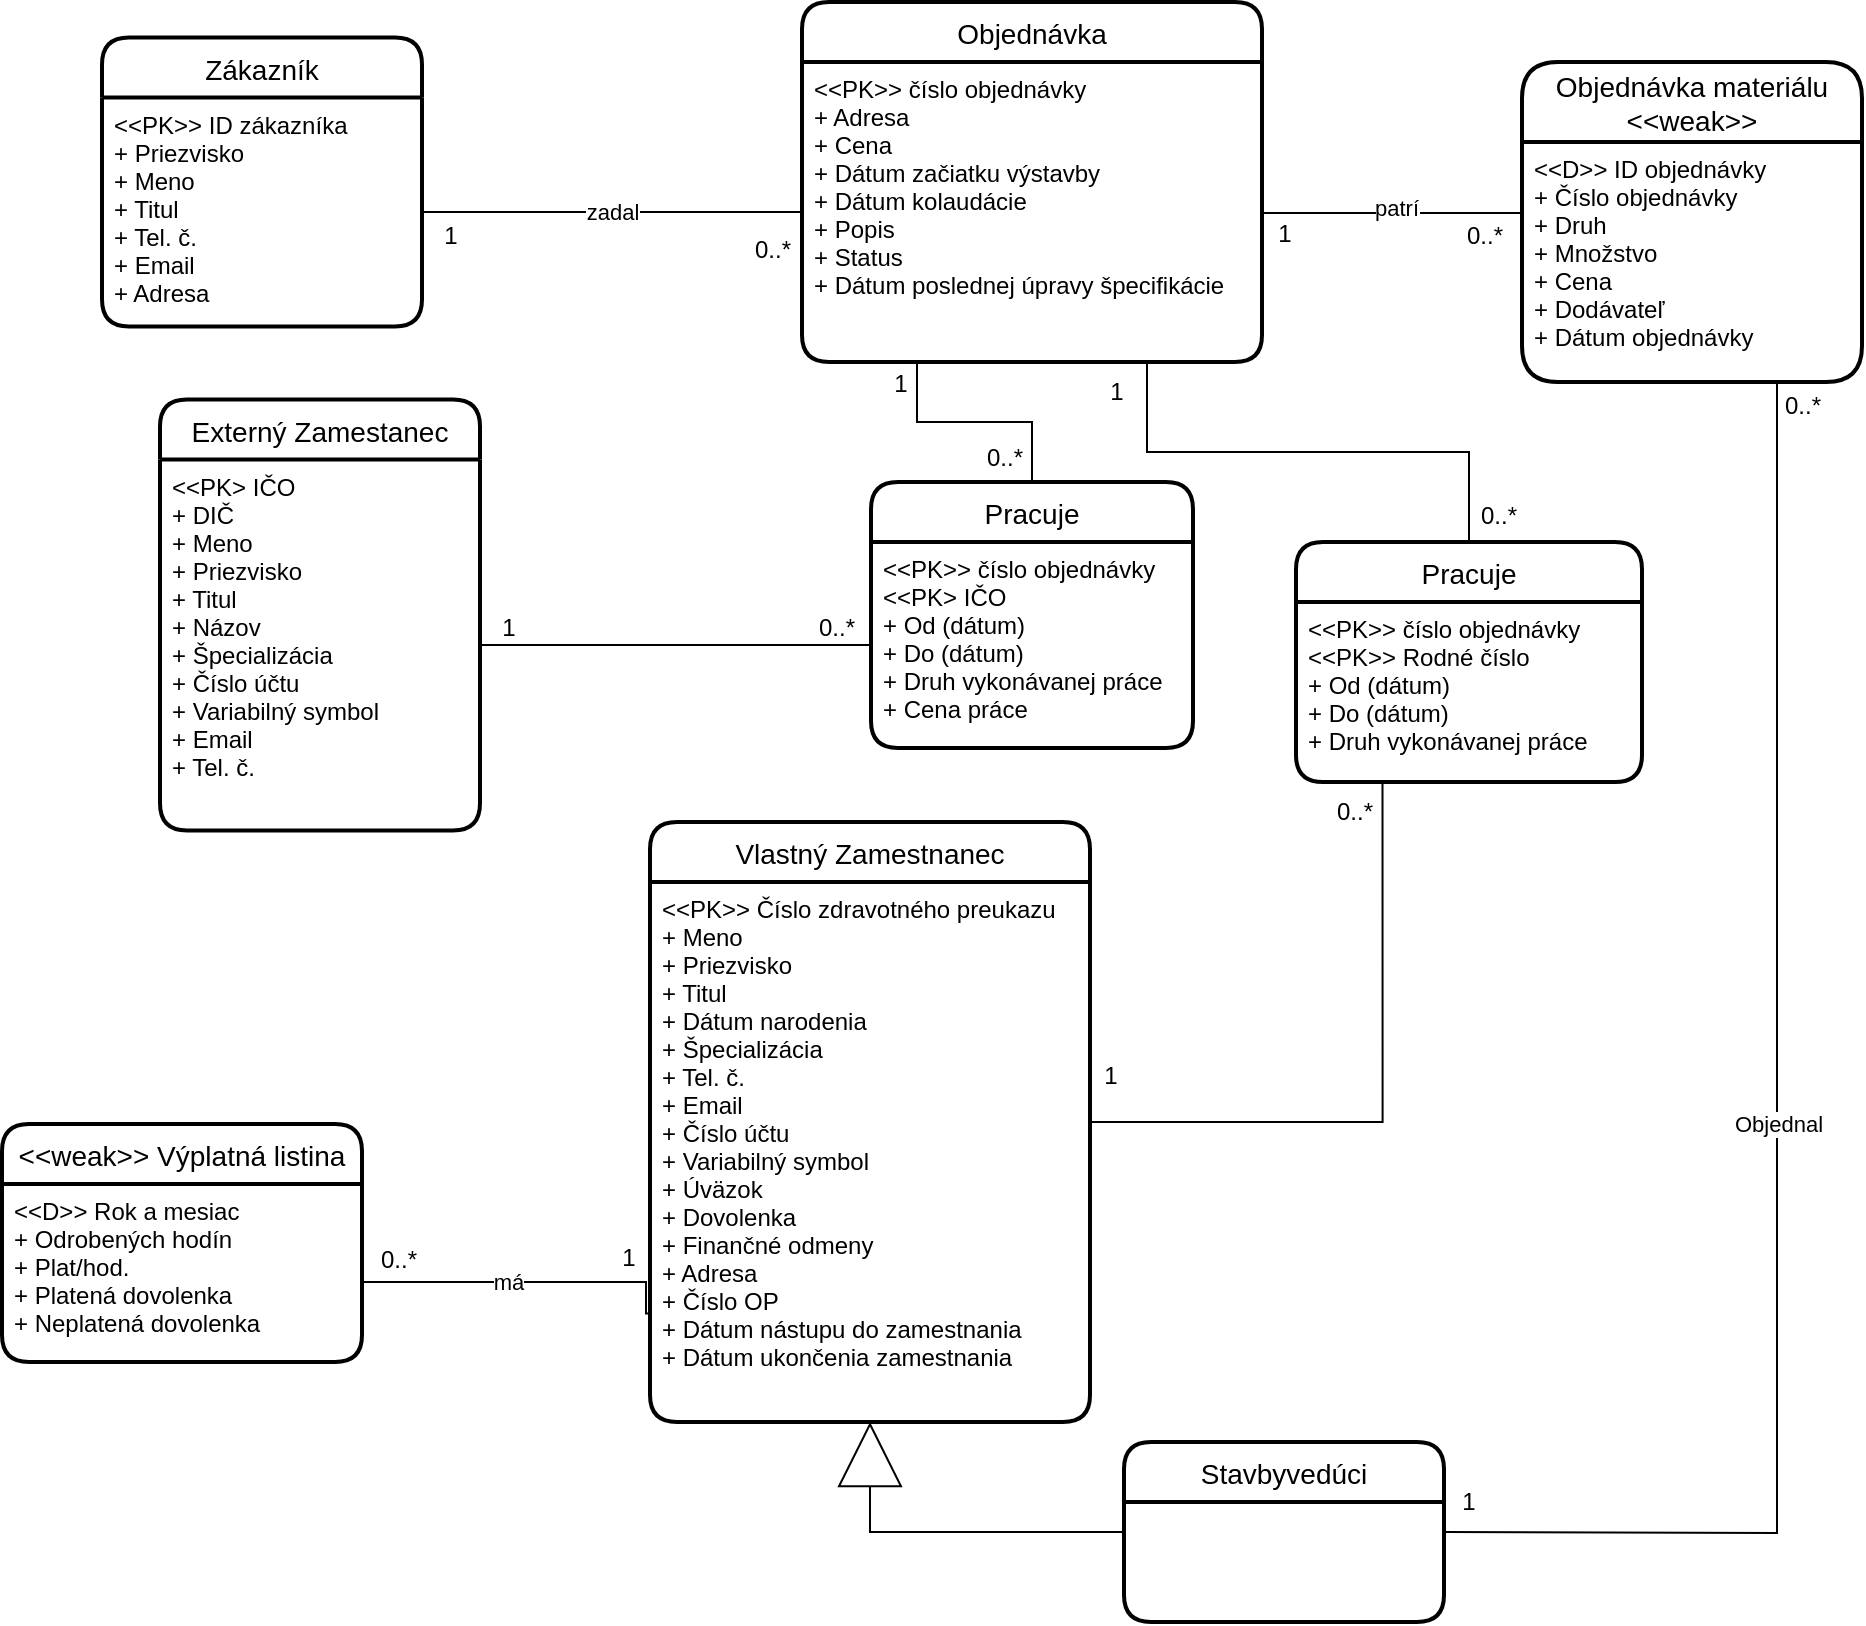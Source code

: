 <mxfile version="21.0.2" type="device"><diagram id="R2lEEEUBdFMjLlhIrx00" name="Page-1"><mxGraphModel dx="1148" dy="1527" grid="1" gridSize="10" guides="1" tooltips="1" connect="1" arrows="1" fold="1" page="1" pageScale="1" pageWidth="1100" pageHeight="850" math="0" shadow="0" extFonts="Permanent Marker^https://fonts.googleapis.com/css?family=Permanent+Marker"><root><mxCell id="0"/><mxCell id="1" parent="0"/><mxCell id="WbRXhTfq1AzP6aYUdEvd-15" value="Zákazník" style="swimlane;childLayout=stackLayout;horizontal=1;startSize=30;horizontalStack=0;rounded=1;fontSize=14;fontStyle=0;strokeWidth=2;resizeParent=0;resizeLast=1;shadow=0;dashed=0;align=center;" parent="1" vertex="1"><mxGeometry x="110" y="17.75" width="160" height="144.5" as="geometry"/></mxCell><mxCell id="WbRXhTfq1AzP6aYUdEvd-16" value="&lt;&lt;PK&gt;&gt; ID zákazníka&#10;+ Priezvisko&#10;+ Meno&#10;+ Titul&#10;+ Tel. č.&#10;+ Email&#10;+ Adresa" style="align=left;strokeColor=none;fillColor=none;spacingLeft=4;fontSize=12;verticalAlign=top;resizable=0;rotatable=0;part=1;" parent="WbRXhTfq1AzP6aYUdEvd-15" vertex="1"><mxGeometry y="30" width="160" height="114.5" as="geometry"/></mxCell><mxCell id="WbRXhTfq1AzP6aYUdEvd-19" value="Objednávka" style="swimlane;childLayout=stackLayout;horizontal=1;startSize=30;horizontalStack=0;rounded=1;fontSize=14;fontStyle=0;strokeWidth=2;resizeParent=0;resizeLast=1;shadow=0;dashed=0;align=center;" parent="1" vertex="1"><mxGeometry x="460" width="230" height="180" as="geometry"/></mxCell><mxCell id="WbRXhTfq1AzP6aYUdEvd-20" value="&lt;&lt;PK&gt;&gt; číslo objednávky&#10;+ Adresa&#10;+ Cena&#10;+ Dátum začiatku výstavby&#10;+ Dátum kolaudácie&#10;+ Popis&#10;+ Status&#10;+ Dátum poslednej úpravy špecifikácie" style="align=left;strokeColor=none;fillColor=none;spacingLeft=4;fontSize=12;verticalAlign=top;resizable=0;rotatable=0;part=1;" parent="WbRXhTfq1AzP6aYUdEvd-19" vertex="1"><mxGeometry y="30" width="230" height="150" as="geometry"/></mxCell><mxCell id="WbRXhTfq1AzP6aYUdEvd-22" value="Objednávka materiálu&#10;&lt;&lt;weak&gt;&gt;" style="swimlane;childLayout=stackLayout;horizontal=1;startSize=40;horizontalStack=0;rounded=1;fontSize=14;fontStyle=0;strokeWidth=2;resizeParent=0;resizeLast=1;shadow=0;dashed=0;align=center;" parent="1" vertex="1"><mxGeometry x="820" y="30" width="170" height="160" as="geometry"/></mxCell><mxCell id="WbRXhTfq1AzP6aYUdEvd-23" value="&lt;&lt;D&gt;&gt; ID objednávky&#10;+ Číslo objednávky&#10;+ Druh&#10;+ Množstvo&#10;+ Cena&#10;+ Dodávateľ&#10;+ Dátum objednávky" style="align=left;strokeColor=none;fillColor=none;spacingLeft=4;fontSize=12;verticalAlign=top;resizable=0;rotatable=0;part=1;" parent="WbRXhTfq1AzP6aYUdEvd-22" vertex="1"><mxGeometry y="40" width="170" height="120" as="geometry"/></mxCell><mxCell id="sjg6NtN6jocQQNS1QN74-61" style="edgeStyle=orthogonalEdgeStyle;rounded=0;orthogonalLoop=1;jettySize=auto;html=1;entryX=0.25;entryY=1;entryDx=0;entryDy=0;endArrow=none;endFill=0;" parent="1" source="WbRXhTfq1AzP6aYUdEvd-33" target="WbRXhTfq1AzP6aYUdEvd-57" edge="1"><mxGeometry relative="1" as="geometry"/></mxCell><mxCell id="WbRXhTfq1AzP6aYUdEvd-33" value="Vlastný Zamestnanec" style="swimlane;childLayout=stackLayout;horizontal=1;startSize=30;horizontalStack=0;rounded=1;fontSize=14;fontStyle=0;strokeWidth=2;resizeParent=0;resizeLast=1;shadow=0;dashed=0;align=center;" parent="1" vertex="1"><mxGeometry x="384" y="410" width="220" height="300" as="geometry"/></mxCell><mxCell id="WbRXhTfq1AzP6aYUdEvd-34" value="&lt;&lt;PK&gt;&gt; Číslo zdravotného preukazu&#10;+ Meno&#10;+ Priezvisko&#10;+ Titul&#10;+ Dátum narodenia&#10;+ Špecializácia&#10;+ Tel. č.&#10;+ Email&#10;+ Číslo účtu&#10;+ Variabilný symbol&#10;+ Úväzok&#10;+ Dovolenka&#10;+ Finančné odmeny&#10;+ Adresa&#10;+ Číslo OP&#10;+ Dátum nástupu do zamestnania&#10;+ Dátum ukončenia zamestnania" style="align=left;strokeColor=none;fillColor=none;spacingLeft=4;fontSize=12;verticalAlign=top;resizable=0;rotatable=0;part=1;" parent="WbRXhTfq1AzP6aYUdEvd-33" vertex="1"><mxGeometry y="30" width="220" height="270" as="geometry"/></mxCell><mxCell id="WbRXhTfq1AzP6aYUdEvd-52" value="Objednal" style="edgeStyle=orthogonalEdgeStyle;rounded=0;orthogonalLoop=1;jettySize=auto;html=1;entryX=0.75;entryY=1;entryDx=0;entryDy=0;strokeColor=default;endArrow=none;endFill=0;exitX=1;exitY=0.25;exitDx=0;exitDy=0;" parent="1" target="WbRXhTfq1AzP6aYUdEvd-23" edge="1"><mxGeometry x="0.0" relative="1" as="geometry"><mxPoint x="781" y="765" as="sourcePoint"/><mxPoint as="offset"/></mxGeometry></mxCell><mxCell id="WbRXhTfq1AzP6aYUdEvd-53" value="zadal" style="edgeStyle=orthogonalEdgeStyle;rounded=0;orthogonalLoop=1;jettySize=auto;html=1;entryX=0;entryY=0.5;entryDx=0;entryDy=0;strokeColor=default;endArrow=none;endFill=0;" parent="1" source="WbRXhTfq1AzP6aYUdEvd-16" target="WbRXhTfq1AzP6aYUdEvd-20" edge="1"><mxGeometry relative="1" as="geometry"/></mxCell><mxCell id="WbRXhTfq1AzP6aYUdEvd-54" style="edgeStyle=orthogonalEdgeStyle;rounded=0;orthogonalLoop=1;jettySize=auto;html=1;exitX=1;exitY=0.5;exitDx=0;exitDy=0;entryX=0;entryY=0.25;entryDx=0;entryDy=0;strokeColor=default;endArrow=none;endFill=0;" parent="1" edge="1"><mxGeometry relative="1" as="geometry"><mxPoint x="690" y="105.5" as="sourcePoint"/><mxPoint x="820" y="100.5" as="targetPoint"/><Array as="points"><mxPoint x="820" y="105.5"/></Array></mxGeometry></mxCell><mxCell id="WbRXhTfq1AzP6aYUdEvd-55" value="patrí" style="edgeLabel;html=1;align=center;verticalAlign=middle;resizable=0;points=[];" parent="WbRXhTfq1AzP6aYUdEvd-54" vertex="1" connectable="0"><mxGeometry x="0.16" y="1" relative="1" as="geometry"><mxPoint x="-12" y="-2" as="offset"/></mxGeometry></mxCell><mxCell id="WbRXhTfq1AzP6aYUdEvd-59" style="edgeStyle=orthogonalEdgeStyle;rounded=0;orthogonalLoop=1;jettySize=auto;html=1;exitX=0.5;exitY=0;exitDx=0;exitDy=0;entryX=0.75;entryY=1;entryDx=0;entryDy=0;strokeColor=default;endArrow=none;endFill=0;" parent="1" source="WbRXhTfq1AzP6aYUdEvd-56" target="WbRXhTfq1AzP6aYUdEvd-20" edge="1"><mxGeometry relative="1" as="geometry"/></mxCell><mxCell id="WbRXhTfq1AzP6aYUdEvd-56" value="Pracuje" style="swimlane;childLayout=stackLayout;horizontal=1;startSize=30;horizontalStack=0;rounded=1;fontSize=14;fontStyle=0;strokeWidth=2;resizeParent=0;resizeLast=1;shadow=0;dashed=0;align=center;" parent="1" vertex="1"><mxGeometry x="707" y="270" width="173" height="120" as="geometry"/></mxCell><mxCell id="WbRXhTfq1AzP6aYUdEvd-57" value="&lt;&lt;PK&gt;&gt; číslo objednávky&#10;&lt;&lt;PK&gt;&gt; Rodné číslo&#10;+ Od (dátum)&#10;+ Do (dátum)&#10;+ Druh vykonávanej práce" style="align=left;strokeColor=none;fillColor=none;spacingLeft=4;fontSize=12;verticalAlign=top;resizable=0;rotatable=0;part=1;" parent="WbRXhTfq1AzP6aYUdEvd-56" vertex="1"><mxGeometry y="30" width="173" height="90" as="geometry"/></mxCell><mxCell id="WbRXhTfq1AzP6aYUdEvd-60" value="1" style="text;html=1;align=center;verticalAlign=middle;resizable=0;points=[];autosize=1;strokeColor=none;fillColor=none;" parent="1" vertex="1"><mxGeometry x="269" y="102" width="30" height="30" as="geometry"/></mxCell><mxCell id="WbRXhTfq1AzP6aYUdEvd-61" value="0..*" style="text;html=1;align=center;verticalAlign=middle;resizable=0;points=[];autosize=1;strokeColor=none;fillColor=none;" parent="1" vertex="1"><mxGeometry x="425" y="109" width="40" height="30" as="geometry"/></mxCell><mxCell id="WbRXhTfq1AzP6aYUdEvd-62" value="1" style="text;html=1;align=center;verticalAlign=middle;resizable=0;points=[];autosize=1;strokeColor=none;fillColor=none;" parent="1" vertex="1"><mxGeometry x="686" y="100.5" width="30" height="30" as="geometry"/></mxCell><mxCell id="WbRXhTfq1AzP6aYUdEvd-63" value="0..*" style="text;html=1;align=center;verticalAlign=middle;resizable=0;points=[];autosize=1;strokeColor=none;fillColor=none;" parent="1" vertex="1"><mxGeometry x="781" y="102" width="40" height="30" as="geometry"/></mxCell><mxCell id="WbRXhTfq1AzP6aYUdEvd-67" value="0..*" style="text;html=1;align=center;verticalAlign=middle;resizable=0;points=[];autosize=1;strokeColor=none;fillColor=none;" parent="1" vertex="1"><mxGeometry x="787.5" y="242" width="40" height="30" as="geometry"/></mxCell><mxCell id="WbRXhTfq1AzP6aYUdEvd-68" value="1" style="text;html=1;align=center;verticalAlign=middle;resizable=0;points=[];autosize=1;strokeColor=none;fillColor=none;" parent="1" vertex="1"><mxGeometry x="602" y="180" width="30" height="30" as="geometry"/></mxCell><mxCell id="WbRXhTfq1AzP6aYUdEvd-70" value="0..*" style="text;html=1;align=center;verticalAlign=middle;resizable=0;points=[];autosize=1;strokeColor=none;fillColor=none;" parent="1" vertex="1"><mxGeometry x="940" y="187" width="40" height="30" as="geometry"/></mxCell><mxCell id="sjg6NtN6jocQQNS1QN74-83" value="&lt;&lt;weak&gt;&gt; Výplatná listina" style="swimlane;childLayout=stackLayout;horizontal=1;startSize=30;horizontalStack=0;rounded=1;fontSize=14;fontStyle=0;strokeWidth=2;resizeParent=0;resizeLast=1;shadow=0;dashed=0;align=center;" parent="1" vertex="1"><mxGeometry x="60" y="561" width="180" height="119" as="geometry"/></mxCell><mxCell id="sjg6NtN6jocQQNS1QN74-84" value="&lt;&lt;D&gt;&gt; Rok a mesiac&#10;+ Odrobených hodín&#10;+ Plat/hod.&#10;+ Platená dovolenka&#10;+ Neplatená dovolenka&#10;" style="align=left;strokeColor=none;fillColor=none;spacingLeft=4;fontSize=12;verticalAlign=top;resizable=0;rotatable=0;part=1;" parent="sjg6NtN6jocQQNS1QN74-83" vertex="1"><mxGeometry y="30" width="180" height="89" as="geometry"/></mxCell><mxCell id="YXxCfcDEVFQ8EHEEyasI-2" value="0..*" style="text;html=1;align=center;verticalAlign=middle;resizable=0;points=[];autosize=1;strokeColor=none;fillColor=none;" parent="1" vertex="1"><mxGeometry x="716" y="390" width="40" height="30" as="geometry"/></mxCell><mxCell id="aoO74jUVxIYqA_5dzbqs-7" value="1" style="text;html=1;align=center;verticalAlign=middle;resizable=0;points=[];autosize=1;strokeColor=none;fillColor=none;" vertex="1" parent="1"><mxGeometry x="599" y="522" width="30" height="30" as="geometry"/></mxCell><mxCell id="aoO74jUVxIYqA_5dzbqs-21" style="edgeStyle=orthogonalEdgeStyle;rounded=0;orthogonalLoop=1;jettySize=auto;html=1;entryX=0.5;entryY=1;entryDx=0;entryDy=0;endArrow=block;endFill=0;endSize=30;" edge="1" parent="1" source="aoO74jUVxIYqA_5dzbqs-19" target="WbRXhTfq1AzP6aYUdEvd-34"><mxGeometry relative="1" as="geometry"><mxPoint x="710.5" y="609" as="targetPoint"/></mxGeometry></mxCell><mxCell id="aoO74jUVxIYqA_5dzbqs-19" value="Stavbyvedúci" style="swimlane;childLayout=stackLayout;horizontal=1;startSize=30;horizontalStack=0;rounded=1;fontSize=14;fontStyle=0;strokeWidth=2;resizeParent=0;resizeLast=1;shadow=0;dashed=0;align=center;" vertex="1" parent="1"><mxGeometry x="621" y="720" width="160" height="90" as="geometry"/></mxCell><mxCell id="aoO74jUVxIYqA_5dzbqs-30" value="1" style="text;html=1;align=center;verticalAlign=middle;resizable=0;points=[];autosize=1;strokeColor=none;fillColor=none;" vertex="1" parent="1"><mxGeometry x="777.5" y="735" width="30" height="30" as="geometry"/></mxCell><mxCell id="aoO74jUVxIYqA_5dzbqs-31" value="má" style="edgeStyle=orthogonalEdgeStyle;rounded=0;orthogonalLoop=1;jettySize=auto;html=1;endArrow=none;endFill=0;exitX=1;exitY=0.5;exitDx=0;exitDy=0;entryX=-0.001;entryY=0.799;entryDx=0;entryDy=0;entryPerimeter=0;" edge="1" parent="1" source="sjg6NtN6jocQQNS1QN74-84" target="WbRXhTfq1AzP6aYUdEvd-34"><mxGeometry x="-0.052" relative="1" as="geometry"><mxPoint x="170" y="480" as="sourcePoint"/><mxPoint x="370" y="670" as="targetPoint"/><Array as="points"><mxPoint x="240" y="640"/><mxPoint x="382" y="640"/></Array><mxPoint as="offset"/></mxGeometry></mxCell><mxCell id="aoO74jUVxIYqA_5dzbqs-32" value="0..*" style="text;html=1;align=center;verticalAlign=middle;resizable=0;points=[];autosize=1;strokeColor=none;fillColor=none;" vertex="1" parent="1"><mxGeometry x="238" y="614" width="40" height="30" as="geometry"/></mxCell><mxCell id="aoO74jUVxIYqA_5dzbqs-33" value="1" style="text;html=1;align=center;verticalAlign=middle;resizable=0;points=[];autosize=1;strokeColor=none;fillColor=none;" vertex="1" parent="1"><mxGeometry x="358" y="613" width="30" height="30" as="geometry"/></mxCell><mxCell id="aoO74jUVxIYqA_5dzbqs-37" style="edgeStyle=orthogonalEdgeStyle;rounded=0;orthogonalLoop=1;jettySize=auto;html=1;entryX=0.25;entryY=1;entryDx=0;entryDy=0;endArrow=none;endFill=0;" edge="1" parent="1" source="aoO74jUVxIYqA_5dzbqs-35" target="WbRXhTfq1AzP6aYUdEvd-20"><mxGeometry relative="1" as="geometry"/></mxCell><mxCell id="aoO74jUVxIYqA_5dzbqs-35" value="Pracuje" style="swimlane;childLayout=stackLayout;horizontal=1;startSize=30;horizontalStack=0;rounded=1;fontSize=14;fontStyle=0;strokeWidth=2;resizeParent=0;resizeLast=1;shadow=0;dashed=0;align=center;" vertex="1" parent="1"><mxGeometry x="494.5" y="240" width="161" height="133" as="geometry"/></mxCell><mxCell id="aoO74jUVxIYqA_5dzbqs-36" value="&lt;&lt;PK&gt;&gt; číslo objednávky&#10;&lt;&lt;PK&gt; IČO&#10;+ Od (dátum)&#10;+ Do (dátum)&#10;+ Druh vykonávanej práce&#10;+ Cena práce" style="align=left;strokeColor=none;fillColor=none;spacingLeft=4;fontSize=12;verticalAlign=top;resizable=0;rotatable=0;part=1;" vertex="1" parent="aoO74jUVxIYqA_5dzbqs-35"><mxGeometry y="30" width="161" height="103" as="geometry"/></mxCell><mxCell id="aoO74jUVxIYqA_5dzbqs-38" value="1" style="text;html=1;align=center;verticalAlign=middle;resizable=0;points=[];autosize=1;strokeColor=none;fillColor=none;" vertex="1" parent="1"><mxGeometry x="494" y="176" width="30" height="30" as="geometry"/></mxCell><mxCell id="aoO74jUVxIYqA_5dzbqs-39" value="0..*" style="text;html=1;align=center;verticalAlign=middle;resizable=0;points=[];autosize=1;strokeColor=none;fillColor=none;" vertex="1" parent="1"><mxGeometry x="541" y="213" width="40" height="30" as="geometry"/></mxCell><mxCell id="aoO74jUVxIYqA_5dzbqs-42" value="Externý Zamestanec" style="swimlane;childLayout=stackLayout;horizontal=1;startSize=30;horizontalStack=0;rounded=1;fontSize=14;fontStyle=0;strokeWidth=2;resizeParent=0;resizeLast=1;shadow=0;dashed=0;align=center;" vertex="1" parent="1"><mxGeometry x="139" y="198.75" width="160" height="215.5" as="geometry"/></mxCell><mxCell id="aoO74jUVxIYqA_5dzbqs-43" value="&lt;&lt;PK&gt; IČO&#10;+ DIČ&#10;+ Meno&#10;+ Priezvisko&#10;+ Titul&#10;+ Názov&#10;+ Špecializácia&#10;+ Číslo účtu&#10;+ Variabilný symbol&#10;+ Email&#10;+ Tel. č." style="align=left;strokeColor=none;fillColor=none;spacingLeft=4;fontSize=12;verticalAlign=top;resizable=0;rotatable=0;part=1;" vertex="1" parent="aoO74jUVxIYqA_5dzbqs-42"><mxGeometry y="30" width="160" height="185.5" as="geometry"/></mxCell><mxCell id="aoO74jUVxIYqA_5dzbqs-49" style="edgeStyle=orthogonalEdgeStyle;rounded=0;orthogonalLoop=1;jettySize=auto;html=1;entryX=0;entryY=0.5;entryDx=0;entryDy=0;endArrow=none;endFill=0;" edge="1" parent="1" source="aoO74jUVxIYqA_5dzbqs-43" target="aoO74jUVxIYqA_5dzbqs-36"><mxGeometry relative="1" as="geometry"/></mxCell><mxCell id="aoO74jUVxIYqA_5dzbqs-50" value="0..*" style="text;html=1;align=center;verticalAlign=middle;resizable=0;points=[];autosize=1;strokeColor=none;fillColor=none;" vertex="1" parent="1"><mxGeometry x="457" y="298" width="40" height="30" as="geometry"/></mxCell><mxCell id="aoO74jUVxIYqA_5dzbqs-51" value="1" style="text;html=1;align=center;verticalAlign=middle;resizable=0;points=[];autosize=1;strokeColor=none;fillColor=none;" vertex="1" parent="1"><mxGeometry x="298" y="298" width="30" height="30" as="geometry"/></mxCell></root></mxGraphModel></diagram></mxfile>
